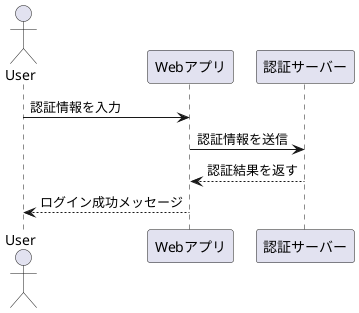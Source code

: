 @startuml
actor User
Participant WebApp as "Webアプリ"
participant AuthServer as "認証サーバー"

User -> WebApp:認証情報を入力
WebApp -> AuthServer:認証情報を送信
AuthServer --> WebApp:認証結果を返す
WebApp --> User:ログイン成功メッセージ
@enduml
